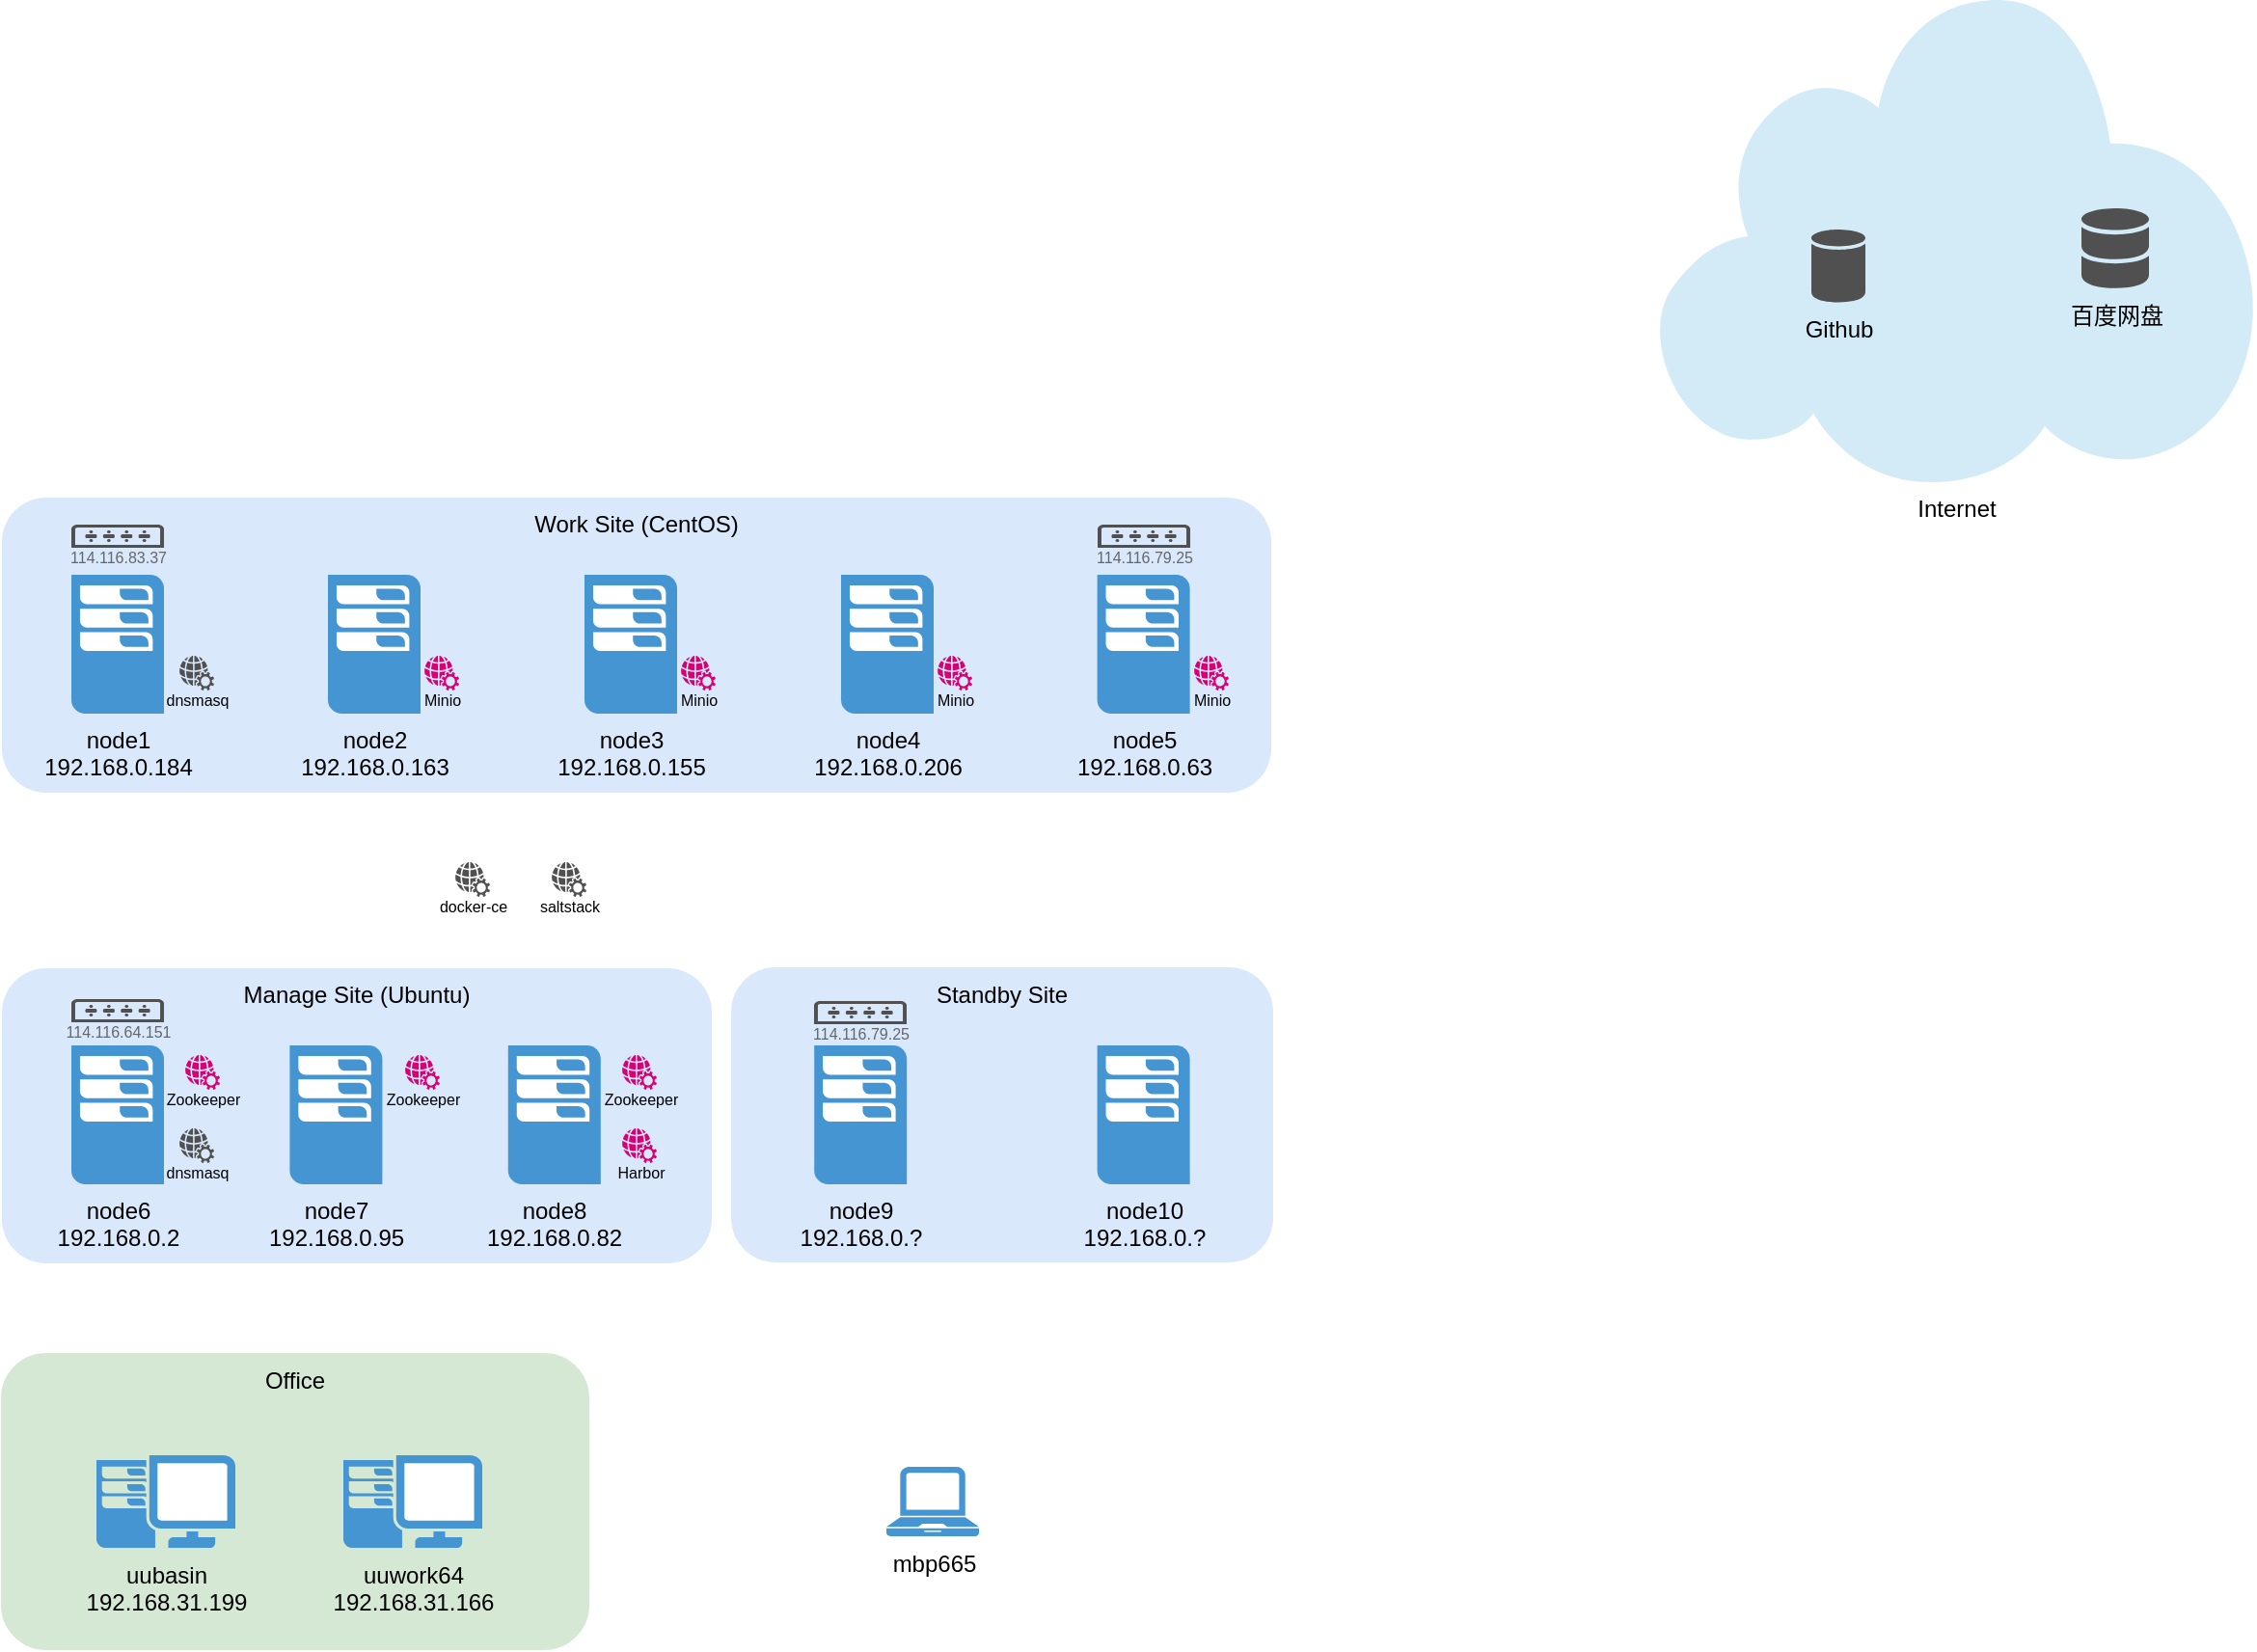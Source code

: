 <mxfile version="10.7.5" type="github"><diagram name="Page-1" id="197159a0-c6a4-9194-75a8-e4174976684c"><mxGraphModel dx="904" dy="1834" grid="1" gridSize="10" guides="1" tooltips="1" connect="1" arrows="1" fold="1" page="1" pageScale="1.5" pageWidth="1169" pageHeight="826" background="none" math="0" shadow="0"><root><mxCell id="0" style=";html=1;"/><mxCell id="1" style=";html=1;" parent="0"/><mxCell id="K_edeA5GDWWG3DCOh0FG-24" value="Office" style="whiteSpace=wrap;html=1;fillColor=#d5e8d4;fontSize=12;strokeColor=#D5E8D4;verticalAlign=top;rounded=1;" parent="1" vertex="1"><mxGeometry x="252" y="690" width="304" height="153" as="geometry"/></mxCell><mxCell id="K_edeA5GDWWG3DCOh0FG-23" value="Standby Site" style="whiteSpace=wrap;html=1;fillColor=#dae8fc;fontSize=12;strokeColor=none;verticalAlign=top;rounded=1;" parent="1" vertex="1"><mxGeometry x="630" y="489.5" width="281" height="153" as="geometry"/></mxCell><mxCell id="K_edeA5GDWWG3DCOh0FG-22" value="Manage Site (Ubuntu)" style="whiteSpace=wrap;html=1;fillColor=#dae8fc;fontSize=12;strokeColor=none;verticalAlign=top;rounded=1;" parent="1" vertex="1"><mxGeometry x="252" y="490" width="368" height="153" as="geometry"/></mxCell><mxCell id="1257a543d1cacc4b-43" value="Work Site (CentOS)" style="whiteSpace=wrap;html=1;fillColor=#dae8fc;fontSize=12;strokeColor=none;verticalAlign=top;rounded=1;glass=0;shadow=0;comic=0;" parent="1" vertex="1"><mxGeometry x="252" y="246" width="658" height="153" as="geometry"/></mxCell><mxCell id="K_edeA5GDWWG3DCOh0FG-1" value="node1&lt;br&gt;192.168.0.184&lt;br&gt;" style="pointerEvents=1;shadow=0;dashed=0;html=1;strokeColor=none;fillColor=#4495D1;labelPosition=center;verticalLabelPosition=bottom;verticalAlign=top;align=center;outlineConnect=0;shape=mxgraph.veeam.2d.esx_esxi;" parent="1" vertex="1"><mxGeometry x="288" y="286" width="48" height="72" as="geometry"/></mxCell><mxCell id="K_edeA5GDWWG3DCOh0FG-2" value="node2&lt;br&gt;192.168.0.163&lt;br&gt;" style="pointerEvents=1;shadow=0;dashed=0;html=1;strokeColor=none;fillColor=#4495D1;labelPosition=center;verticalLabelPosition=bottom;verticalAlign=top;align=center;outlineConnect=0;shape=mxgraph.veeam.2d.esx_esxi;" parent="1" vertex="1"><mxGeometry x="421" y="286" width="48" height="72" as="geometry"/></mxCell><mxCell id="K_edeA5GDWWG3DCOh0FG-4" value="node3&lt;br&gt;192.168.0.155&lt;br&gt;" style="pointerEvents=1;shadow=0;dashed=0;html=1;strokeColor=none;fillColor=#4495D1;labelPosition=center;verticalLabelPosition=bottom;verticalAlign=top;align=center;outlineConnect=0;shape=mxgraph.veeam.2d.esx_esxi;" parent="1" vertex="1"><mxGeometry x="554" y="286" width="48" height="72" as="geometry"/></mxCell><mxCell id="K_edeA5GDWWG3DCOh0FG-6" value="node4&lt;br&gt;192.168.0.206&lt;br&gt;" style="pointerEvents=1;shadow=0;dashed=0;html=1;strokeColor=none;fillColor=#4495D1;labelPosition=center;verticalLabelPosition=bottom;verticalAlign=top;align=center;outlineConnect=0;shape=mxgraph.veeam.2d.esx_esxi;" parent="1" vertex="1"><mxGeometry x="687" y="286" width="48" height="72" as="geometry"/></mxCell><mxCell id="K_edeA5GDWWG3DCOh0FG-8" value="node5&lt;br&gt;192.168.0.63&lt;br&gt;" style="pointerEvents=1;shadow=0;dashed=0;html=1;strokeColor=none;fillColor=#4495D1;labelPosition=center;verticalLabelPosition=bottom;verticalAlign=top;align=center;outlineConnect=0;shape=mxgraph.veeam.2d.esx_esxi;" parent="1" vertex="1"><mxGeometry x="819.8" y="286" width="48" height="72" as="geometry"/></mxCell><mxCell id="K_edeA5GDWWG3DCOh0FG-11" value="node6&lt;br&gt;192.168.0.2&lt;br&gt;" style="pointerEvents=1;shadow=0;dashed=0;html=1;strokeColor=none;fillColor=#4495D1;labelPosition=center;verticalLabelPosition=bottom;verticalAlign=top;align=center;outlineConnect=0;shape=mxgraph.veeam.2d.esx_esxi;" parent="1" vertex="1"><mxGeometry x="288" y="530" width="48" height="72" as="geometry"/></mxCell><mxCell id="K_edeA5GDWWG3DCOh0FG-13" value="node7&lt;br&gt;192.168.0.95&lt;br&gt;" style="pointerEvents=1;shadow=0;dashed=0;html=1;strokeColor=none;fillColor=#4495D1;labelPosition=center;verticalLabelPosition=bottom;verticalAlign=top;align=center;outlineConnect=0;shape=mxgraph.veeam.2d.esx_esxi;" parent="1" vertex="1"><mxGeometry x="401.2" y="530" width="48" height="72" as="geometry"/></mxCell><mxCell id="K_edeA5GDWWG3DCOh0FG-15" value="node8&lt;br&gt;192.168.0.82&lt;br&gt;" style="pointerEvents=1;shadow=0;dashed=0;html=1;strokeColor=none;fillColor=#4495D1;labelPosition=center;verticalLabelPosition=bottom;verticalAlign=top;align=center;outlineConnect=0;shape=mxgraph.veeam.2d.esx_esxi;" parent="1" vertex="1"><mxGeometry x="514.4" y="530" width="48" height="72" as="geometry"/></mxCell><mxCell id="K_edeA5GDWWG3DCOh0FG-17" value="node9&lt;br&gt;192.168.0.?&lt;br&gt;" style="pointerEvents=1;shadow=0;dashed=0;html=1;strokeColor=none;fillColor=#4495D1;labelPosition=center;verticalLabelPosition=bottom;verticalAlign=top;align=center;outlineConnect=0;shape=mxgraph.veeam.2d.esx_esxi;" parent="1" vertex="1"><mxGeometry x="673.1" y="530" width="48" height="72" as="geometry"/></mxCell><mxCell id="K_edeA5GDWWG3DCOh0FG-18" value="node10&lt;br&gt;192.168.0.?&lt;br&gt;" style="pointerEvents=1;shadow=0;dashed=0;html=1;strokeColor=none;fillColor=#4495D1;labelPosition=center;verticalLabelPosition=bottom;verticalAlign=top;align=center;outlineConnect=0;shape=mxgraph.veeam.2d.esx_esxi;" parent="1" vertex="1"><mxGeometry x="819.8" y="530" width="48" height="72" as="geometry"/></mxCell><mxCell id="K_edeA5GDWWG3DCOh0FG-19" value="uubasin&lt;br&gt;192.168.31.199&lt;br&gt;" style="pointerEvents=1;shadow=0;dashed=0;html=1;strokeColor=none;fillColor=#4495D1;labelPosition=center;verticalLabelPosition=bottom;verticalAlign=top;align=center;outlineConnect=0;shape=mxgraph.veeam.2d.workstation;" parent="1" vertex="1"><mxGeometry x="301" y="742.5" width="72" height="48" as="geometry"/></mxCell><mxCell id="K_edeA5GDWWG3DCOh0FG-20" value="uuwork64&lt;br&gt;192.168.31.166&lt;br&gt;" style="pointerEvents=1;shadow=0;dashed=0;html=1;strokeColor=none;fillColor=#4495D1;labelPosition=center;verticalLabelPosition=bottom;verticalAlign=top;align=center;outlineConnect=0;shape=mxgraph.veeam.2d.workstation;" parent="1" vertex="1"><mxGeometry x="429" y="742.5" width="72" height="48" as="geometry"/></mxCell><mxCell id="K_edeA5GDWWG3DCOh0FG-21" value="mbp665" style="pointerEvents=1;shadow=0;dashed=0;html=1;strokeColor=none;fillColor=#4495D1;labelPosition=center;verticalLabelPosition=bottom;verticalAlign=top;align=center;outlineConnect=0;shape=mxgraph.veeam.laptop;" parent="1" vertex="1"><mxGeometry x="710.5" y="748.5" width="48" height="36" as="geometry"/></mxCell><mxCell id="K_edeA5GDWWG3DCOh0FG-25" value="Internet" style="shadow=0;dashed=0;html=1;strokeColor=none;fillColor=#4495D1;labelPosition=center;verticalLabelPosition=bottom;verticalAlign=top;align=center;outlineConnect=0;shape=mxgraph.veeam.2d.cloud;" parent="1" vertex="1"><mxGeometry x="1110" y="-12" width="310" height="250" as="geometry"/></mxCell><mxCell id="K_edeA5GDWWG3DCOh0FG-26" value="Github" style="shadow=0;dashed=0;html=1;strokeColor=none;fillColor=#505050;labelPosition=center;verticalLabelPosition=bottom;verticalAlign=top;outlineConnect=0;align=center;shape=mxgraph.office.databases.database;" parent="1" vertex="1"><mxGeometry x="1190" y="107" width="28" height="38" as="geometry"/></mxCell><mxCell id="K_edeA5GDWWG3DCOh0FG-28" value="百度网盘" style="shadow=0;dashed=0;html=1;strokeColor=none;fillColor=#505050;labelPosition=center;verticalLabelPosition=bottom;verticalAlign=top;outlineConnect=0;align=center;shape=mxgraph.office.databases.database_mini_2;" parent="1" vertex="1"><mxGeometry x="1330" y="96" width="35" height="42" as="geometry"/></mxCell><mxCell id="K_edeA5GDWWG3DCOh0FG-30" value="docker-ce" style="pointerEvents=1;shadow=0;dashed=0;html=1;strokeColor=none;fillColor=#505050;labelPosition=center;verticalLabelPosition=bottom;verticalAlign=top;outlineConnect=0;align=center;shape=mxgraph.office.concepts.web_services;rounded=1;glass=0;comic=0;fontSize=8;spacingTop=-6;" parent="1" vertex="1"><mxGeometry x="487" y="435" width="18" height="18" as="geometry"/></mxCell><mxCell id="K_edeA5GDWWG3DCOh0FG-31" value="saltstack" style="pointerEvents=1;shadow=0;dashed=0;html=1;strokeColor=none;fillColor=#505050;labelPosition=center;verticalLabelPosition=bottom;verticalAlign=top;outlineConnect=0;align=center;shape=mxgraph.office.concepts.web_services;rounded=1;glass=0;comic=0;fontSize=8;spacingTop=-6;" parent="1" vertex="1"><mxGeometry x="537" y="435" width="18" height="18" as="geometry"/></mxCell><mxCell id="K_edeA5GDWWG3DCOh0FG-32" value="dnsmasq" style="pointerEvents=1;shadow=0;dashed=0;html=1;strokeColor=none;fillColor=#505050;labelPosition=center;verticalLabelPosition=bottom;verticalAlign=top;outlineConnect=0;align=center;shape=mxgraph.office.concepts.web_services;rounded=1;glass=0;comic=0;fontSize=8;spacingTop=-6;" parent="1" vertex="1"><mxGeometry x="344" y="328" width="18" height="18" as="geometry"/></mxCell><mxCell id="K_edeA5GDWWG3DCOh0FG-33" value="Harbor&lt;br style=&quot;font-size: 8px;&quot;&gt;&lt;br style=&quot;font-size: 8px;&quot;&gt;" style="pointerEvents=1;shadow=0;dashed=0;html=1;strokeColor=none;fillColor=#d80073;labelPosition=center;verticalLabelPosition=bottom;verticalAlign=top;outlineConnect=0;align=center;shape=mxgraph.office.concepts.web_services;rounded=1;glass=0;comic=0;fontColor=#000000;fontSize=8;spacingTop=-6;" parent="1" vertex="1"><mxGeometry x="573.5" y="573" width="18" height="18" as="geometry"/></mxCell><mxCell id="K_edeA5GDWWG3DCOh0FG-46" value="Zookeeper&lt;br style=&quot;font-size: 8px&quot;&gt;" style="pointerEvents=1;shadow=0;dashed=0;html=1;strokeColor=none;fillColor=#d80073;labelPosition=center;verticalLabelPosition=bottom;verticalAlign=top;outlineConnect=0;align=center;shape=mxgraph.office.concepts.web_services;rounded=1;glass=0;comic=0;fontColor=#000000;fontSize=8;spacingTop=-6;" parent="1" vertex="1"><mxGeometry x="573.5" y="535" width="18" height="18" as="geometry"/></mxCell><mxCell id="K_edeA5GDWWG3DCOh0FG-47" value="Zookeeper&lt;br style=&quot;font-size: 8px&quot;&gt;" style="pointerEvents=1;shadow=0;dashed=0;html=1;strokeColor=none;fillColor=#d80073;labelPosition=center;verticalLabelPosition=bottom;verticalAlign=top;outlineConnect=0;align=center;shape=mxgraph.office.concepts.web_services;rounded=1;glass=0;comic=0;fontColor=#000000;fontSize=8;spacingTop=-6;" parent="1" vertex="1"><mxGeometry x="461" y="535" width="18" height="18" as="geometry"/></mxCell><mxCell id="K_edeA5GDWWG3DCOh0FG-48" value="Zookeeper&lt;br style=&quot;font-size: 8px&quot;&gt;" style="pointerEvents=1;shadow=0;dashed=0;html=1;strokeColor=none;fillColor=#d80073;labelPosition=center;verticalLabelPosition=bottom;verticalAlign=top;outlineConnect=0;align=center;shape=mxgraph.office.concepts.web_services;rounded=1;glass=0;comic=0;fontColor=#000000;fontSize=8;spacingTop=-6;" parent="1" vertex="1"><mxGeometry x="347" y="535" width="18" height="18" as="geometry"/></mxCell><mxCell id="K_edeA5GDWWG3DCOh0FG-49" value="dnsmasq" style="pointerEvents=1;shadow=0;dashed=0;html=1;strokeColor=none;fillColor=#505050;labelPosition=center;verticalLabelPosition=bottom;verticalAlign=top;outlineConnect=0;align=center;shape=mxgraph.office.concepts.web_services;rounded=1;glass=0;comic=0;fontSize=8;spacingTop=-6;" parent="1" vertex="1"><mxGeometry x="344" y="573" width="18" height="18" as="geometry"/></mxCell><mxCell id="K_edeA5GDWWG3DCOh0FG-50" value="114.116.83.37" style="pointerEvents=1;shadow=0;dashed=0;html=1;strokeColor=none;fillColor=#505050;labelPosition=center;verticalLabelPosition=bottom;verticalAlign=top;outlineConnect=0;align=center;shape=mxgraph.office.devices.switch;rounded=1;glass=0;comic=0;fontSize=8;fontColor=#666666;spacingTop=-6;" parent="1" vertex="1"><mxGeometry x="288" y="260" width="48" height="12" as="geometry"/></mxCell><mxCell id="K_edeA5GDWWG3DCOh0FG-51" value="114.116.79.25" style="pointerEvents=1;shadow=0;dashed=0;html=1;strokeColor=none;fillColor=#505050;labelPosition=center;verticalLabelPosition=bottom;verticalAlign=top;outlineConnect=0;align=center;shape=mxgraph.office.devices.switch;rounded=1;glass=0;comic=0;fontSize=8;fontColor=#666666;spacingTop=-6;" parent="1" vertex="1"><mxGeometry x="820" y="260" width="48" height="12" as="geometry"/></mxCell><mxCell id="K_edeA5GDWWG3DCOh0FG-52" value="114.116.64.151" style="pointerEvents=1;shadow=0;dashed=0;html=1;strokeColor=none;fillColor=#505050;labelPosition=center;verticalLabelPosition=bottom;verticalAlign=top;outlineConnect=0;align=center;shape=mxgraph.office.devices.switch;rounded=1;glass=0;comic=0;fontSize=8;fontColor=#666666;spacingTop=-6;" parent="1" vertex="1"><mxGeometry x="288" y="506" width="48" height="12" as="geometry"/></mxCell><mxCell id="K_edeA5GDWWG3DCOh0FG-53" value="114.116.79.25" style="pointerEvents=1;shadow=0;dashed=0;html=1;strokeColor=none;fillColor=#505050;labelPosition=center;verticalLabelPosition=bottom;verticalAlign=top;outlineConnect=0;align=center;shape=mxgraph.office.devices.switch;rounded=1;glass=0;comic=0;fontSize=8;fontColor=#666666;spacingTop=-6;" parent="1" vertex="1"><mxGeometry x="673" y="507" width="48" height="12" as="geometry"/></mxCell><mxCell id="v8p0nYmG4P_f_9ngwWHH-1" value="Minio&lt;br style=&quot;font-size: 8px&quot;&gt;" style="pointerEvents=1;shadow=0;dashed=0;html=1;strokeColor=none;fillColor=#d80073;labelPosition=center;verticalLabelPosition=bottom;verticalAlign=top;outlineConnect=0;align=center;shape=mxgraph.office.concepts.web_services;rounded=1;glass=0;comic=0;fontColor=#000000;fontSize=8;spacingTop=-6;" vertex="1" parent="1"><mxGeometry x="604" y="328" width="18" height="18" as="geometry"/></mxCell><mxCell id="v8p0nYmG4P_f_9ngwWHH-2" value="Minio&lt;br style=&quot;font-size: 8px&quot;&gt;" style="pointerEvents=1;shadow=0;dashed=0;html=1;strokeColor=none;fillColor=#d80073;labelPosition=center;verticalLabelPosition=bottom;verticalAlign=top;outlineConnect=0;align=center;shape=mxgraph.office.concepts.web_services;rounded=1;glass=0;comic=0;fontColor=#000000;fontSize=8;spacingTop=-6;" vertex="1" parent="1"><mxGeometry x="471" y="328" width="18" height="18" as="geometry"/></mxCell><mxCell id="v8p0nYmG4P_f_9ngwWHH-3" value="Minio&lt;br style=&quot;font-size: 8px&quot;&gt;" style="pointerEvents=1;shadow=0;dashed=0;html=1;strokeColor=none;fillColor=#d80073;labelPosition=center;verticalLabelPosition=bottom;verticalAlign=top;outlineConnect=0;align=center;shape=mxgraph.office.concepts.web_services;rounded=1;glass=0;comic=0;fontColor=#000000;fontSize=8;spacingTop=-6;" vertex="1" parent="1"><mxGeometry x="870" y="328" width="18" height="18" as="geometry"/></mxCell><mxCell id="v8p0nYmG4P_f_9ngwWHH-4" value="Minio&lt;br style=&quot;font-size: 8px&quot;&gt;" style="pointerEvents=1;shadow=0;dashed=0;html=1;strokeColor=none;fillColor=#d80073;labelPosition=center;verticalLabelPosition=bottom;verticalAlign=top;outlineConnect=0;align=center;shape=mxgraph.office.concepts.web_services;rounded=1;glass=0;comic=0;fontColor=#000000;fontSize=8;spacingTop=-6;" vertex="1" parent="1"><mxGeometry x="737" y="328" width="18" height="18" as="geometry"/></mxCell></root></mxGraphModel></diagram></mxfile>